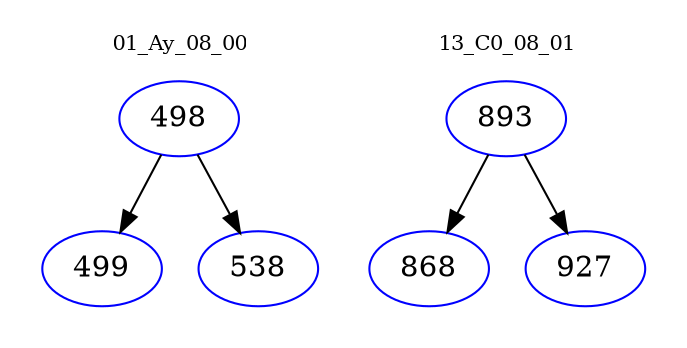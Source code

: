 digraph{
subgraph cluster_0 {
color = white
label = "01_Ay_08_00";
fontsize=10;
T0_498 [label="498", color="blue"]
T0_498 -> T0_499 [color="black"]
T0_499 [label="499", color="blue"]
T0_498 -> T0_538 [color="black"]
T0_538 [label="538", color="blue"]
}
subgraph cluster_1 {
color = white
label = "13_C0_08_01";
fontsize=10;
T1_893 [label="893", color="blue"]
T1_893 -> T1_868 [color="black"]
T1_868 [label="868", color="blue"]
T1_893 -> T1_927 [color="black"]
T1_927 [label="927", color="blue"]
}
}
